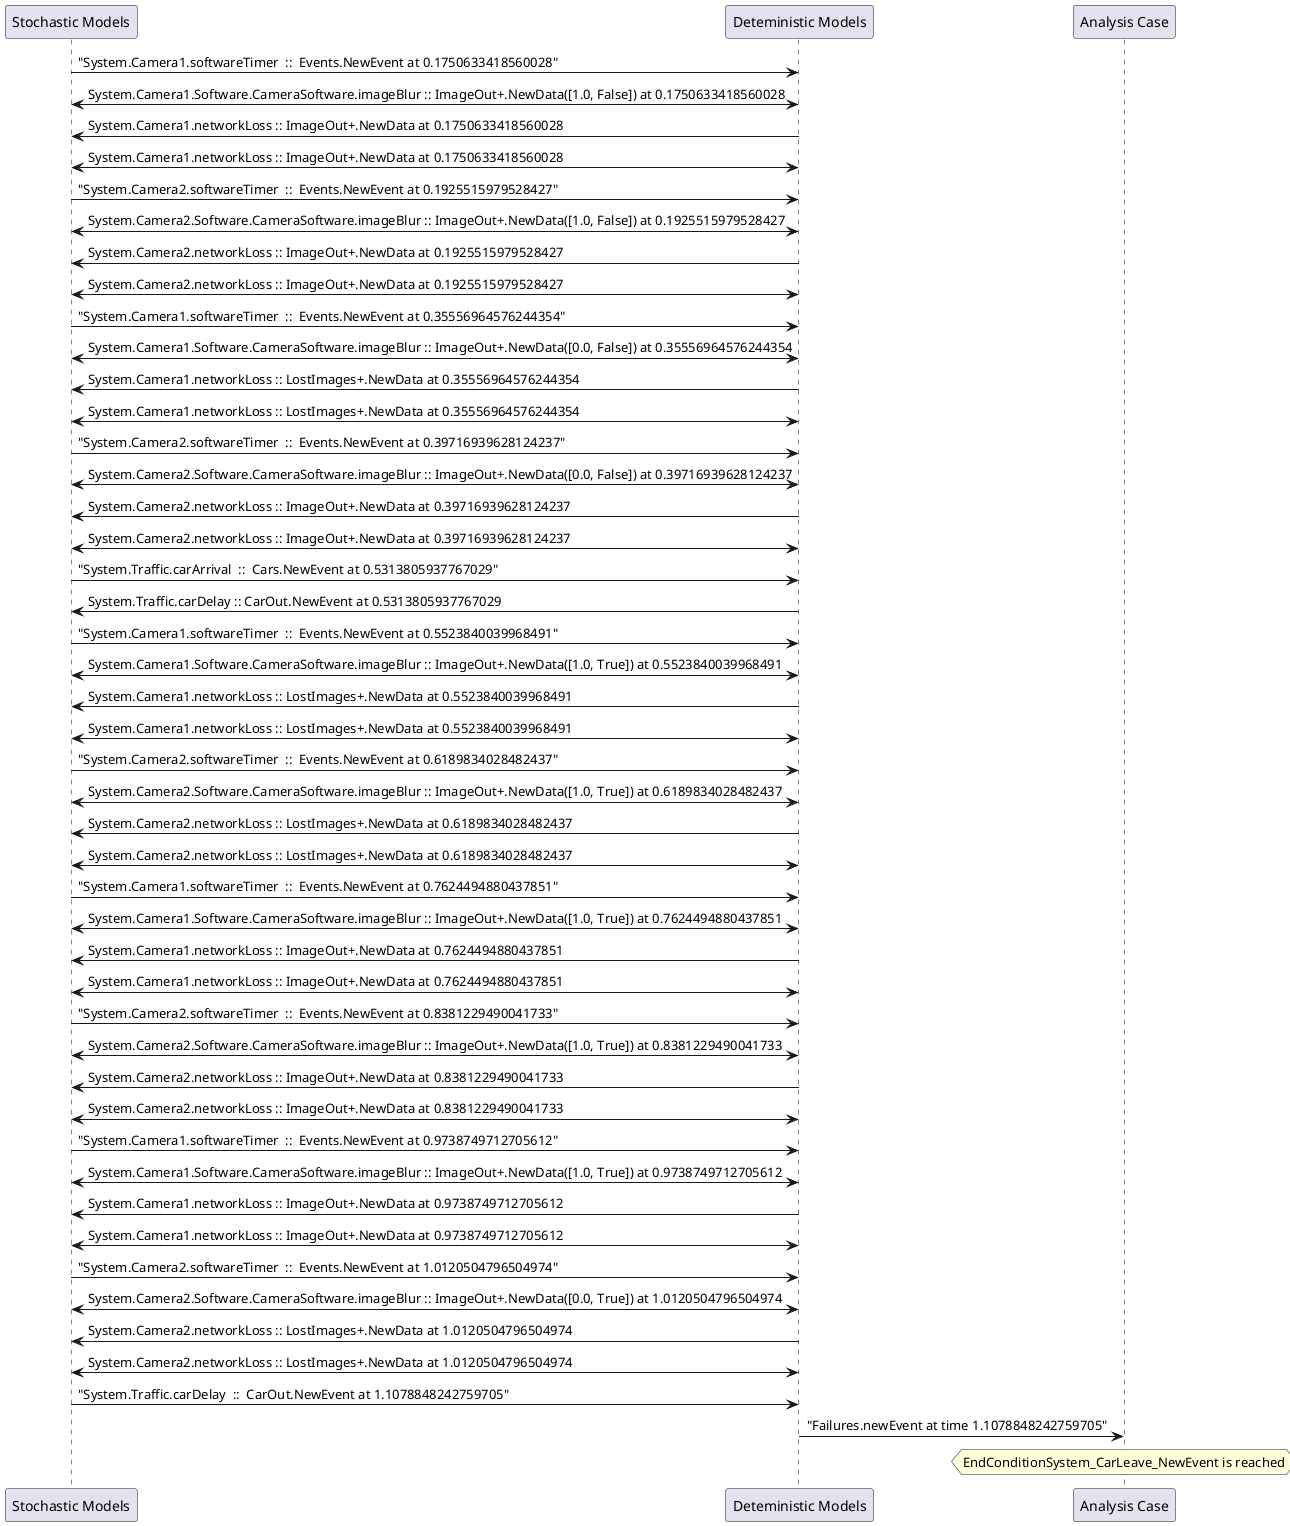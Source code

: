 
	@startuml
	participant "Stochastic Models" as stochmodel
	participant "Deteministic Models" as detmodel
	participant "Analysis Case" as analysis
	{31132_stop} stochmodel -> detmodel : "System.Camera1.softwareTimer  ::  Events.NewEvent at 0.1750633418560028"
detmodel <-> stochmodel : System.Camera1.Software.CameraSoftware.imageBlur :: ImageOut+.NewData([1.0, False]) at 0.1750633418560028
detmodel -> stochmodel : System.Camera1.networkLoss :: ImageOut+.NewData at 0.1750633418560028
detmodel <-> stochmodel : System.Camera1.networkLoss :: ImageOut+.NewData at 0.1750633418560028
{31148_stop} stochmodel -> detmodel : "System.Camera2.softwareTimer  ::  Events.NewEvent at 0.1925515979528427"
detmodel <-> stochmodel : System.Camera2.Software.CameraSoftware.imageBlur :: ImageOut+.NewData([1.0, False]) at 0.1925515979528427
detmodel -> stochmodel : System.Camera2.networkLoss :: ImageOut+.NewData at 0.1925515979528427
detmodel <-> stochmodel : System.Camera2.networkLoss :: ImageOut+.NewData at 0.1925515979528427
{31133_stop} stochmodel -> detmodel : "System.Camera1.softwareTimer  ::  Events.NewEvent at 0.35556964576244354"
detmodel <-> stochmodel : System.Camera1.Software.CameraSoftware.imageBlur :: ImageOut+.NewData([0.0, False]) at 0.35556964576244354
detmodel -> stochmodel : System.Camera1.networkLoss :: LostImages+.NewData at 0.35556964576244354
detmodel <-> stochmodel : System.Camera1.networkLoss :: LostImages+.NewData at 0.35556964576244354
{31149_stop} stochmodel -> detmodel : "System.Camera2.softwareTimer  ::  Events.NewEvent at 0.39716939628124237"
detmodel <-> stochmodel : System.Camera2.Software.CameraSoftware.imageBlur :: ImageOut+.NewData([0.0, False]) at 0.39716939628124237
detmodel -> stochmodel : System.Camera2.networkLoss :: ImageOut+.NewData at 0.39716939628124237
detmodel <-> stochmodel : System.Camera2.networkLoss :: ImageOut+.NewData at 0.39716939628124237
{31163_stop} stochmodel -> detmodel : "System.Traffic.carArrival  ::  Cars.NewEvent at 0.5313805937767029"
{31169_start} detmodel -> stochmodel : System.Traffic.carDelay :: CarOut.NewEvent at 0.5313805937767029
{31134_stop} stochmodel -> detmodel : "System.Camera1.softwareTimer  ::  Events.NewEvent at 0.5523840039968491"
detmodel <-> stochmodel : System.Camera1.Software.CameraSoftware.imageBlur :: ImageOut+.NewData([1.0, True]) at 0.5523840039968491
detmodel -> stochmodel : System.Camera1.networkLoss :: LostImages+.NewData at 0.5523840039968491
detmodel <-> stochmodel : System.Camera1.networkLoss :: LostImages+.NewData at 0.5523840039968491
{31150_stop} stochmodel -> detmodel : "System.Camera2.softwareTimer  ::  Events.NewEvent at 0.6189834028482437"
detmodel <-> stochmodel : System.Camera2.Software.CameraSoftware.imageBlur :: ImageOut+.NewData([1.0, True]) at 0.6189834028482437
detmodel -> stochmodel : System.Camera2.networkLoss :: LostImages+.NewData at 0.6189834028482437
detmodel <-> stochmodel : System.Camera2.networkLoss :: LostImages+.NewData at 0.6189834028482437
{31135_stop} stochmodel -> detmodel : "System.Camera1.softwareTimer  ::  Events.NewEvent at 0.7624494880437851"
detmodel <-> stochmodel : System.Camera1.Software.CameraSoftware.imageBlur :: ImageOut+.NewData([1.0, True]) at 0.7624494880437851
detmodel -> stochmodel : System.Camera1.networkLoss :: ImageOut+.NewData at 0.7624494880437851
detmodel <-> stochmodel : System.Camera1.networkLoss :: ImageOut+.NewData at 0.7624494880437851
{31151_stop} stochmodel -> detmodel : "System.Camera2.softwareTimer  ::  Events.NewEvent at 0.8381229490041733"
detmodel <-> stochmodel : System.Camera2.Software.CameraSoftware.imageBlur :: ImageOut+.NewData([1.0, True]) at 0.8381229490041733
detmodel -> stochmodel : System.Camera2.networkLoss :: ImageOut+.NewData at 0.8381229490041733
detmodel <-> stochmodel : System.Camera2.networkLoss :: ImageOut+.NewData at 0.8381229490041733
{31136_stop} stochmodel -> detmodel : "System.Camera1.softwareTimer  ::  Events.NewEvent at 0.9738749712705612"
detmodel <-> stochmodel : System.Camera1.Software.CameraSoftware.imageBlur :: ImageOut+.NewData([1.0, True]) at 0.9738749712705612
detmodel -> stochmodel : System.Camera1.networkLoss :: ImageOut+.NewData at 0.9738749712705612
detmodel <-> stochmodel : System.Camera1.networkLoss :: ImageOut+.NewData at 0.9738749712705612
{31152_stop} stochmodel -> detmodel : "System.Camera2.softwareTimer  ::  Events.NewEvent at 1.0120504796504974"
detmodel <-> stochmodel : System.Camera2.Software.CameraSoftware.imageBlur :: ImageOut+.NewData([0.0, True]) at 1.0120504796504974
detmodel -> stochmodel : System.Camera2.networkLoss :: LostImages+.NewData at 1.0120504796504974
detmodel <-> stochmodel : System.Camera2.networkLoss :: LostImages+.NewData at 1.0120504796504974
{31169_stop} stochmodel -> detmodel : "System.Traffic.carDelay  ::  CarOut.NewEvent at 1.1078848242759705"
{31169_start} <-> {31169_stop} : delay
detmodel -> analysis : "Failures.newEvent at time 1.1078848242759705"
hnote over analysis 
EndConditionSystem_CarLeave_NewEvent is reached
endnote
@enduml